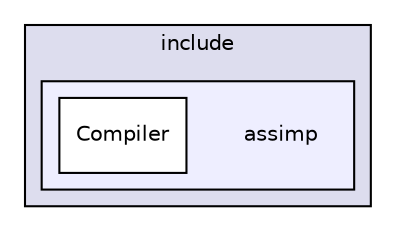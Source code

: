 digraph "assimp/assimp-3.1.1/include/assimp" {
  compound=true
  node [ fontsize="10", fontname="Helvetica"];
  edge [ labelfontsize="10", labelfontname="Helvetica"];
  subgraph clusterdir_c101cde07d36a9a69cf1f5e6a5d497f4 {
    graph [ bgcolor="#ddddee", pencolor="black", label="include" fontname="Helvetica", fontsize="10", URL="dir_c101cde07d36a9a69cf1f5e6a5d497f4.html"]
  subgraph clusterdir_829d8dace6fb3780d65156b4090ec866 {
    graph [ bgcolor="#eeeeff", pencolor="black", label="" URL="dir_829d8dace6fb3780d65156b4090ec866.html"];
    dir_829d8dace6fb3780d65156b4090ec866 [shape=plaintext label="assimp"];
    dir_9f22a6a29a5581a1c8bc2faf6945dc6f [shape=box label="Compiler" color="black" fillcolor="white" style="filled" URL="dir_9f22a6a29a5581a1c8bc2faf6945dc6f.html"];
  }
  }
}
